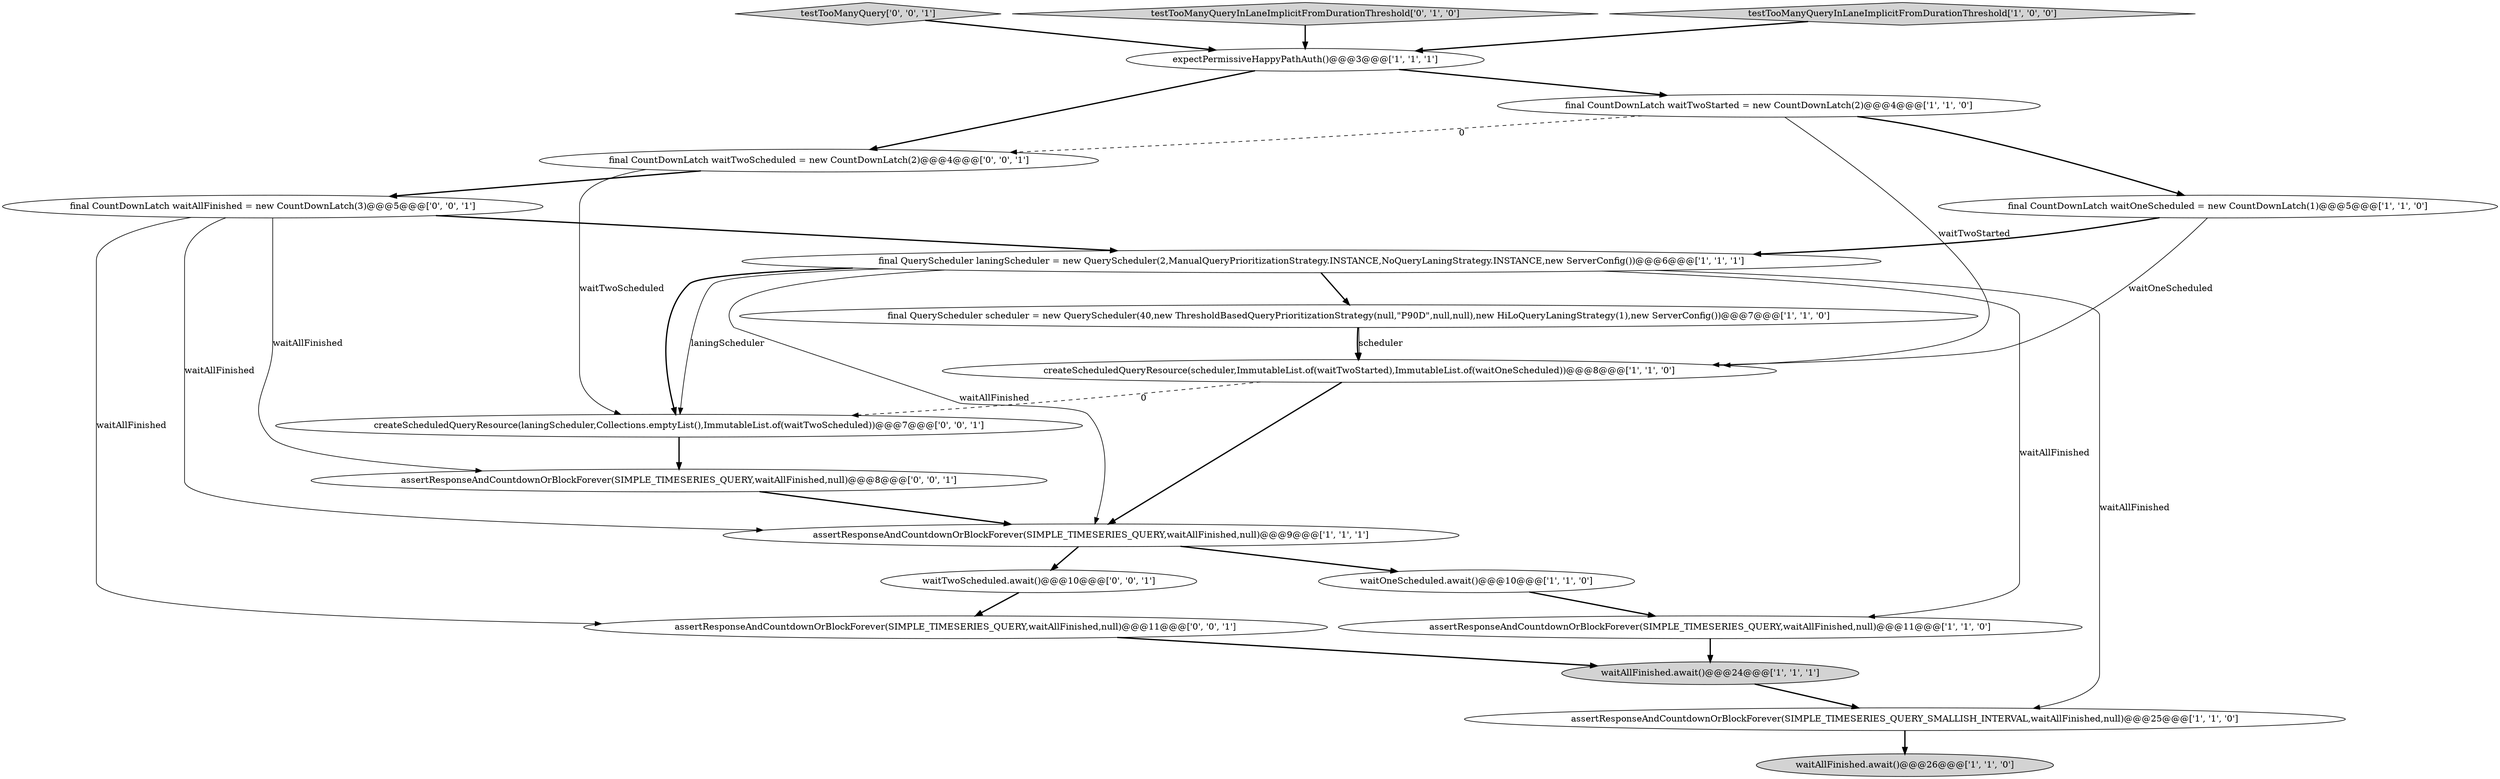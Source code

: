 digraph {
0 [style = filled, label = "assertResponseAndCountdownOrBlockForever(SIMPLE_TIMESERIES_QUERY,waitAllFinished,null)@@@9@@@['1', '1', '1']", fillcolor = white, shape = ellipse image = "AAA0AAABBB1BBB"];
16 [style = filled, label = "testTooManyQuery['0', '0', '1']", fillcolor = lightgray, shape = diamond image = "AAA0AAABBB3BBB"];
5 [style = filled, label = "assertResponseAndCountdownOrBlockForever(SIMPLE_TIMESERIES_QUERY,waitAllFinished,null)@@@11@@@['1', '1', '0']", fillcolor = white, shape = ellipse image = "AAA0AAABBB1BBB"];
10 [style = filled, label = "final CountDownLatch waitOneScheduled = new CountDownLatch(1)@@@5@@@['1', '1', '0']", fillcolor = white, shape = ellipse image = "AAA0AAABBB1BBB"];
13 [style = filled, label = "testTooManyQueryInLaneImplicitFromDurationThreshold['0', '1', '0']", fillcolor = lightgray, shape = diamond image = "AAA0AAABBB2BBB"];
4 [style = filled, label = "final QueryScheduler scheduler = new QueryScheduler(40,new ThresholdBasedQueryPrioritizationStrategy(null,\"P90D\",null,null),new HiLoQueryLaningStrategy(1),new ServerConfig())@@@7@@@['1', '1', '0']", fillcolor = white, shape = ellipse image = "AAA0AAABBB1BBB"];
3 [style = filled, label = "final CountDownLatch waitTwoStarted = new CountDownLatch(2)@@@4@@@['1', '1', '0']", fillcolor = white, shape = ellipse image = "AAA0AAABBB1BBB"];
11 [style = filled, label = "waitAllFinished.await()@@@26@@@['1', '1', '0']", fillcolor = lightgray, shape = ellipse image = "AAA0AAABBB1BBB"];
19 [style = filled, label = "createScheduledQueryResource(laningScheduler,Collections.emptyList(),ImmutableList.of(waitTwoScheduled))@@@7@@@['0', '0', '1']", fillcolor = white, shape = ellipse image = "AAA0AAABBB3BBB"];
18 [style = filled, label = "waitTwoScheduled.await()@@@10@@@['0', '0', '1']", fillcolor = white, shape = ellipse image = "AAA0AAABBB3BBB"];
9 [style = filled, label = "expectPermissiveHappyPathAuth()@@@3@@@['1', '1', '1']", fillcolor = white, shape = ellipse image = "AAA0AAABBB1BBB"];
15 [style = filled, label = "assertResponseAndCountdownOrBlockForever(SIMPLE_TIMESERIES_QUERY,waitAllFinished,null)@@@11@@@['0', '0', '1']", fillcolor = white, shape = ellipse image = "AAA0AAABBB3BBB"];
2 [style = filled, label = "final QueryScheduler laningScheduler = new QueryScheduler(2,ManualQueryPrioritizationStrategy.INSTANCE,NoQueryLaningStrategy.INSTANCE,new ServerConfig())@@@6@@@['1', '1', '1']", fillcolor = white, shape = ellipse image = "AAA0AAABBB1BBB"];
6 [style = filled, label = "waitOneScheduled.await()@@@10@@@['1', '1', '0']", fillcolor = white, shape = ellipse image = "AAA0AAABBB1BBB"];
1 [style = filled, label = "assertResponseAndCountdownOrBlockForever(SIMPLE_TIMESERIES_QUERY_SMALLISH_INTERVAL,waitAllFinished,null)@@@25@@@['1', '1', '0']", fillcolor = white, shape = ellipse image = "AAA0AAABBB1BBB"];
20 [style = filled, label = "final CountDownLatch waitTwoScheduled = new CountDownLatch(2)@@@4@@@['0', '0', '1']", fillcolor = white, shape = ellipse image = "AAA0AAABBB3BBB"];
12 [style = filled, label = "waitAllFinished.await()@@@24@@@['1', '1', '1']", fillcolor = lightgray, shape = ellipse image = "AAA0AAABBB1BBB"];
8 [style = filled, label = "createScheduledQueryResource(scheduler,ImmutableList.of(waitTwoStarted),ImmutableList.of(waitOneScheduled))@@@8@@@['1', '1', '0']", fillcolor = white, shape = ellipse image = "AAA0AAABBB1BBB"];
14 [style = filled, label = "assertResponseAndCountdownOrBlockForever(SIMPLE_TIMESERIES_QUERY,waitAllFinished,null)@@@8@@@['0', '0', '1']", fillcolor = white, shape = ellipse image = "AAA0AAABBB3BBB"];
17 [style = filled, label = "final CountDownLatch waitAllFinished = new CountDownLatch(3)@@@5@@@['0', '0', '1']", fillcolor = white, shape = ellipse image = "AAA0AAABBB3BBB"];
7 [style = filled, label = "testTooManyQueryInLaneImplicitFromDurationThreshold['1', '0', '0']", fillcolor = lightgray, shape = diamond image = "AAA0AAABBB1BBB"];
0->6 [style = bold, label=""];
3->8 [style = solid, label="waitTwoStarted"];
3->10 [style = bold, label=""];
2->1 [style = solid, label="waitAllFinished"];
3->20 [style = dashed, label="0"];
2->5 [style = solid, label="waitAllFinished"];
10->2 [style = bold, label=""];
2->4 [style = bold, label=""];
8->0 [style = bold, label=""];
7->9 [style = bold, label=""];
15->12 [style = bold, label=""];
9->20 [style = bold, label=""];
9->3 [style = bold, label=""];
12->1 [style = bold, label=""];
4->8 [style = bold, label=""];
14->0 [style = bold, label=""];
17->0 [style = solid, label="waitAllFinished"];
4->8 [style = solid, label="scheduler"];
1->11 [style = bold, label=""];
20->19 [style = solid, label="waitTwoScheduled"];
10->8 [style = solid, label="waitOneScheduled"];
2->19 [style = bold, label=""];
8->19 [style = dashed, label="0"];
17->14 [style = solid, label="waitAllFinished"];
6->5 [style = bold, label=""];
20->17 [style = bold, label=""];
5->12 [style = bold, label=""];
2->0 [style = solid, label="waitAllFinished"];
19->14 [style = bold, label=""];
13->9 [style = bold, label=""];
17->15 [style = solid, label="waitAllFinished"];
0->18 [style = bold, label=""];
2->19 [style = solid, label="laningScheduler"];
17->2 [style = bold, label=""];
16->9 [style = bold, label=""];
18->15 [style = bold, label=""];
}
